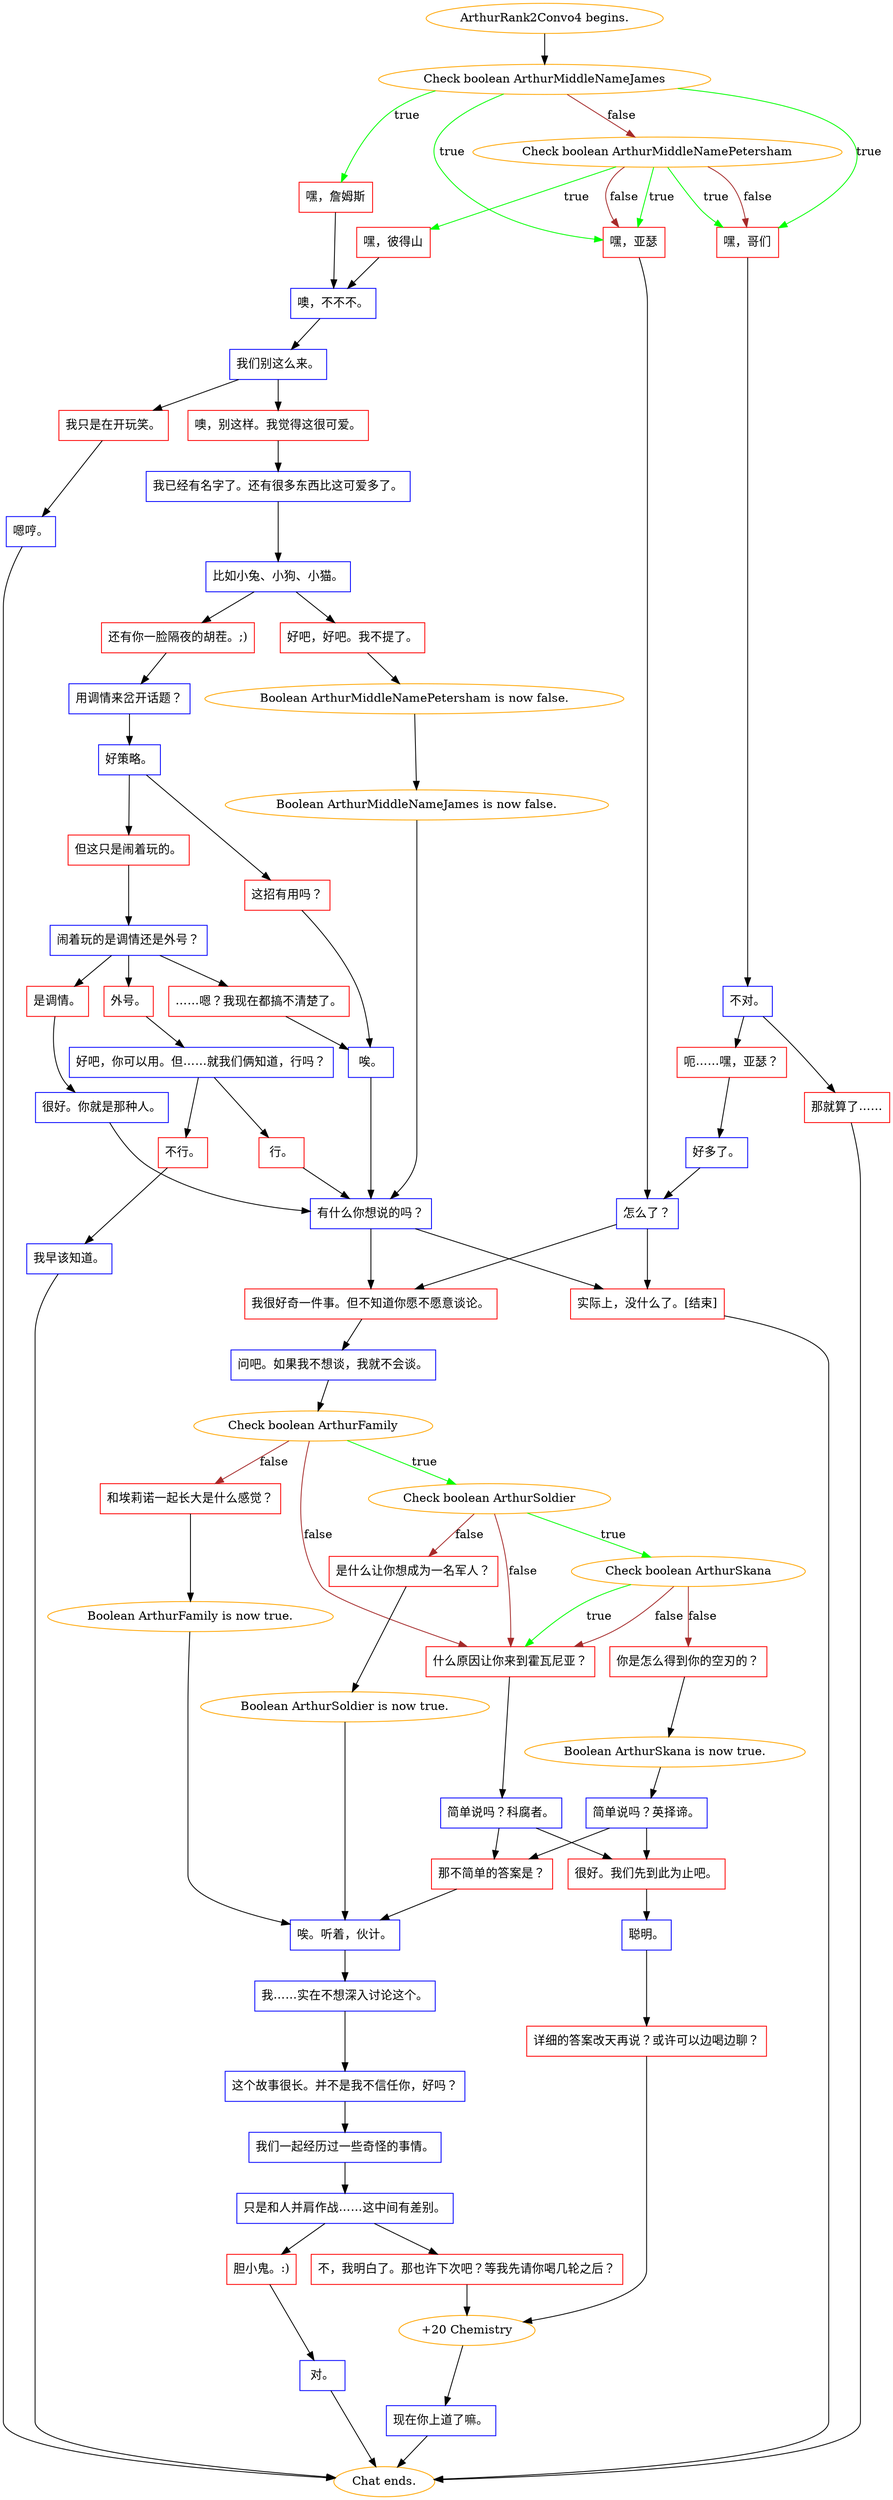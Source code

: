 digraph {
	"ArthurRank2Convo4 begins." [color=orange];
		"ArthurRank2Convo4 begins." -> j2624391343;
	j2624391343 [label="Check boolean ArthurMiddleNameJames",color=orange];
		j2624391343 -> j2458571834 [label=true,color=green];
		j2624391343 -> j936436852 [label=true,color=green];
		j2624391343 -> j1141213647 [label=true,color=green];
		j2624391343 -> j3158952704 [label=false,color=brown];
	j2458571834 [label="嘿，詹姆斯",shape=box,color=red];
		j2458571834 -> j871999952;
	j936436852 [label="嘿，亚瑟",shape=box,color=red];
		j936436852 -> j2964901089;
	j1141213647 [label="嘿，哥们",shape=box,color=red];
		j1141213647 -> j457541241;
	j3158952704 [label="Check boolean ArthurMiddleNamePetersham",color=orange];
		j3158952704 -> j1514094937 [label=true,color=green];
		j3158952704 -> j936436852 [label=true,color=green];
		j3158952704 -> j1141213647 [label=true,color=green];
		j3158952704 -> j936436852 [label=false,color=brown];
		j3158952704 -> j1141213647 [label=false,color=brown];
	j871999952 [label="噢，不不不。",shape=box,color=blue];
		j871999952 -> j3806093156;
	j2964901089 [label="怎么了？",shape=box,color=blue];
		j2964901089 -> j308155728;
		j2964901089 -> j972479517;
	j457541241 [label="不对。",shape=box,color=blue];
		j457541241 -> j647929613;
		j457541241 -> j1877419183;
	j1514094937 [label="嘿，彼得山",shape=box,color=red];
		j1514094937 -> j871999952;
	j3806093156 [label="我们别这么来。",shape=box,color=blue];
		j3806093156 -> j3618022545;
		j3806093156 -> j3247592464;
	j308155728 [label="我很好奇一件事。但不知道你愿不愿意谈论。",shape=box,color=red];
		j308155728 -> j2424551927;
	j972479517 [label="实际上，没什么了。[结束]",shape=box,color=red];
		j972479517 -> "Chat ends.";
	j647929613 [label="那就算了……",shape=box,color=red];
		j647929613 -> "Chat ends.";
	j1877419183 [label="呃……嘿，亚瑟？",shape=box,color=red];
		j1877419183 -> j2479308456;
	j3618022545 [label="噢，别这样。我觉得这很可爱。",shape=box,color=red];
		j3618022545 -> j1473393208;
	j3247592464 [label="我只是在开玩笑。",shape=box,color=red];
		j3247592464 -> j1593949861;
	j2424551927 [label="问吧。如果我不想谈，我就不会谈。",shape=box,color=blue];
		j2424551927 -> j4236281560;
	"Chat ends." [color=orange];
	j2479308456 [label="好多了。",shape=box,color=blue];
		j2479308456 -> j2964901089;
	j1473393208 [label="我已经有名字了。还有很多东西比这可爱多了。",shape=box,color=blue];
		j1473393208 -> j2165948517;
	j1593949861 [label="嗯哼。",shape=box,color=blue];
		j1593949861 -> "Chat ends.";
	j4236281560 [label="Check boolean ArthurFamily",color=orange];
		j4236281560 -> j1869425841 [label=true,color=green];
		j4236281560 -> j668723793 [label=false,color=brown];
		j4236281560 -> j2985776969 [label=false,color=brown];
	j2165948517 [label="比如小兔、小狗、小猫。",shape=box,color=blue];
		j2165948517 -> j3565482489;
		j2165948517 -> j3172782706;
	j1869425841 [label="Check boolean ArthurSoldier",color=orange];
		j1869425841 -> j1478627454 [label=true,color=green];
		j1869425841 -> j344779345 [label=false,color=brown];
		j1869425841 -> j2985776969 [label=false,color=brown];
	j668723793 [label="和埃莉诺一起长大是什么感觉？",shape=box,color=red];
		j668723793 -> j3416636163;
	j2985776969 [label="什么原因让你来到霍瓦尼亚？",shape=box,color=red];
		j2985776969 -> j2755056884;
	j3565482489 [label="还有你一脸隔夜的胡茬。;)",shape=box,color=red];
		j3565482489 -> j658424609;
	j3172782706 [label="好吧，好吧。我不提了。",shape=box,color=red];
		j3172782706 -> j4148607814;
	j1478627454 [label="Check boolean ArthurSkana",color=orange];
		j1478627454 -> j2985776969 [label=true,color=green];
		j1478627454 -> j363728925 [label=false,color=brown];
		j1478627454 -> j2985776969 [label=false,color=brown];
	j344779345 [label="是什么让你想成为一名军人？",shape=box,color=red];
		j344779345 -> j3889015153;
	j3416636163 [label="Boolean ArthurFamily is now true.",color=orange];
		j3416636163 -> j593071541;
	j2755056884 [label="简单说吗？科腐者。",shape=box,color=blue];
		j2755056884 -> j2758182653;
		j2755056884 -> j2059974058;
	j658424609 [label="用调情来岔开话题？",shape=box,color=blue];
		j658424609 -> j2403678072;
	j4148607814 [label="Boolean ArthurMiddleNamePetersham is now false.",color=orange];
		j4148607814 -> j3505440921;
	j363728925 [label="你是怎么得到你的空刃的？",shape=box,color=red];
		j363728925 -> j436485392;
	j3889015153 [label="Boolean ArthurSoldier is now true.",color=orange];
		j3889015153 -> j593071541;
	j593071541 [label="唉。听着，伙计。",shape=box,color=blue];
		j593071541 -> j2861790048;
	j2758182653 [label="很好。我们先到此为止吧。",shape=box,color=red];
		j2758182653 -> j2085843561;
	j2059974058 [label="那不简单的答案是？",shape=box,color=red];
		j2059974058 -> j593071541;
	j2403678072 [label="好策略。",shape=box,color=blue];
		j2403678072 -> j3410759409;
		j2403678072 -> j2405239327;
	j3505440921 [label="Boolean ArthurMiddleNameJames is now false.",color=orange];
		j3505440921 -> j1338296680;
	j436485392 [label="Boolean ArthurSkana is now true.",color=orange];
		j436485392 -> j2019926386;
	j2861790048 [label="我……实在不想深入讨论这个。",shape=box,color=blue];
		j2861790048 -> j1894602503;
	j2085843561 [label="聪明。",shape=box,color=blue];
		j2085843561 -> j4177703059;
	j3410759409 [label="这招有用吗？",shape=box,color=red];
		j3410759409 -> j2263178296;
	j2405239327 [label="但这只是闹着玩的。",shape=box,color=red];
		j2405239327 -> j3881786680;
	j1338296680 [label="有什么你想说的吗？",shape=box,color=blue];
		j1338296680 -> j308155728;
		j1338296680 -> j972479517;
	j2019926386 [label="简单说吗？英择谛。",shape=box,color=blue];
		j2019926386 -> j2758182653;
		j2019926386 -> j2059974058;
	j1894602503 [label="这个故事很长。并不是我不信任你，好吗？",shape=box,color=blue];
		j1894602503 -> j2685871497;
	j4177703059 [label="详细的答案改天再说？或许可以边喝边聊？",shape=box,color=red];
		j4177703059 -> j1646689569;
	j2263178296 [label="唉。",shape=box,color=blue];
		j2263178296 -> j1338296680;
	j3881786680 [label="闹着玩的是调情还是外号？",shape=box,color=blue];
		j3881786680 -> j1405117346;
		j3881786680 -> j4196101985;
		j3881786680 -> j768719850;
	j2685871497 [label="我们一起经历过一些奇怪的事情。",shape=box,color=blue];
		j2685871497 -> j349627975;
	j1646689569 [label="+20 Chemistry",color=orange];
		j1646689569 -> j3083576370;
	j1405117346 [label="……嗯？我现在都搞不清楚了。",shape=box,color=red];
		j1405117346 -> j2263178296;
	j4196101985 [label="是调情。",shape=box,color=red];
		j4196101985 -> j1652312776;
	j768719850 [label="外号。",shape=box,color=red];
		j768719850 -> j871562371;
	j349627975 [label="只是和人并肩作战……这中间有差别。",shape=box,color=blue];
		j349627975 -> j4197995816;
		j349627975 -> j3160102302;
	j3083576370 [label="现在你上道了嘛。",shape=box,color=blue];
		j3083576370 -> "Chat ends.";
	j1652312776 [label="很好。你就是那种人。",shape=box,color=blue];
		j1652312776 -> j1338296680;
	j871562371 [label="好吧，你可以用。但……就我们俩知道，行吗？",shape=box,color=blue];
		j871562371 -> j37857671;
		j871562371 -> j479792610;
	j4197995816 [label="不，我明白了。那也许下次吧？等我先请你喝几轮之后？",shape=box,color=red];
		j4197995816 -> j1646689569;
	j3160102302 [label="胆小鬼。:)",shape=box,color=red];
		j3160102302 -> j3157619504;
	j37857671 [label="行。",shape=box,color=red];
		j37857671 -> j1338296680;
	j479792610 [label="不行。",shape=box,color=red];
		j479792610 -> j1109820067;
	j3157619504 [label="对。",shape=box,color=blue];
		j3157619504 -> "Chat ends.";
	j1109820067 [label="我早该知道。",shape=box,color=blue];
		j1109820067 -> "Chat ends.";
}